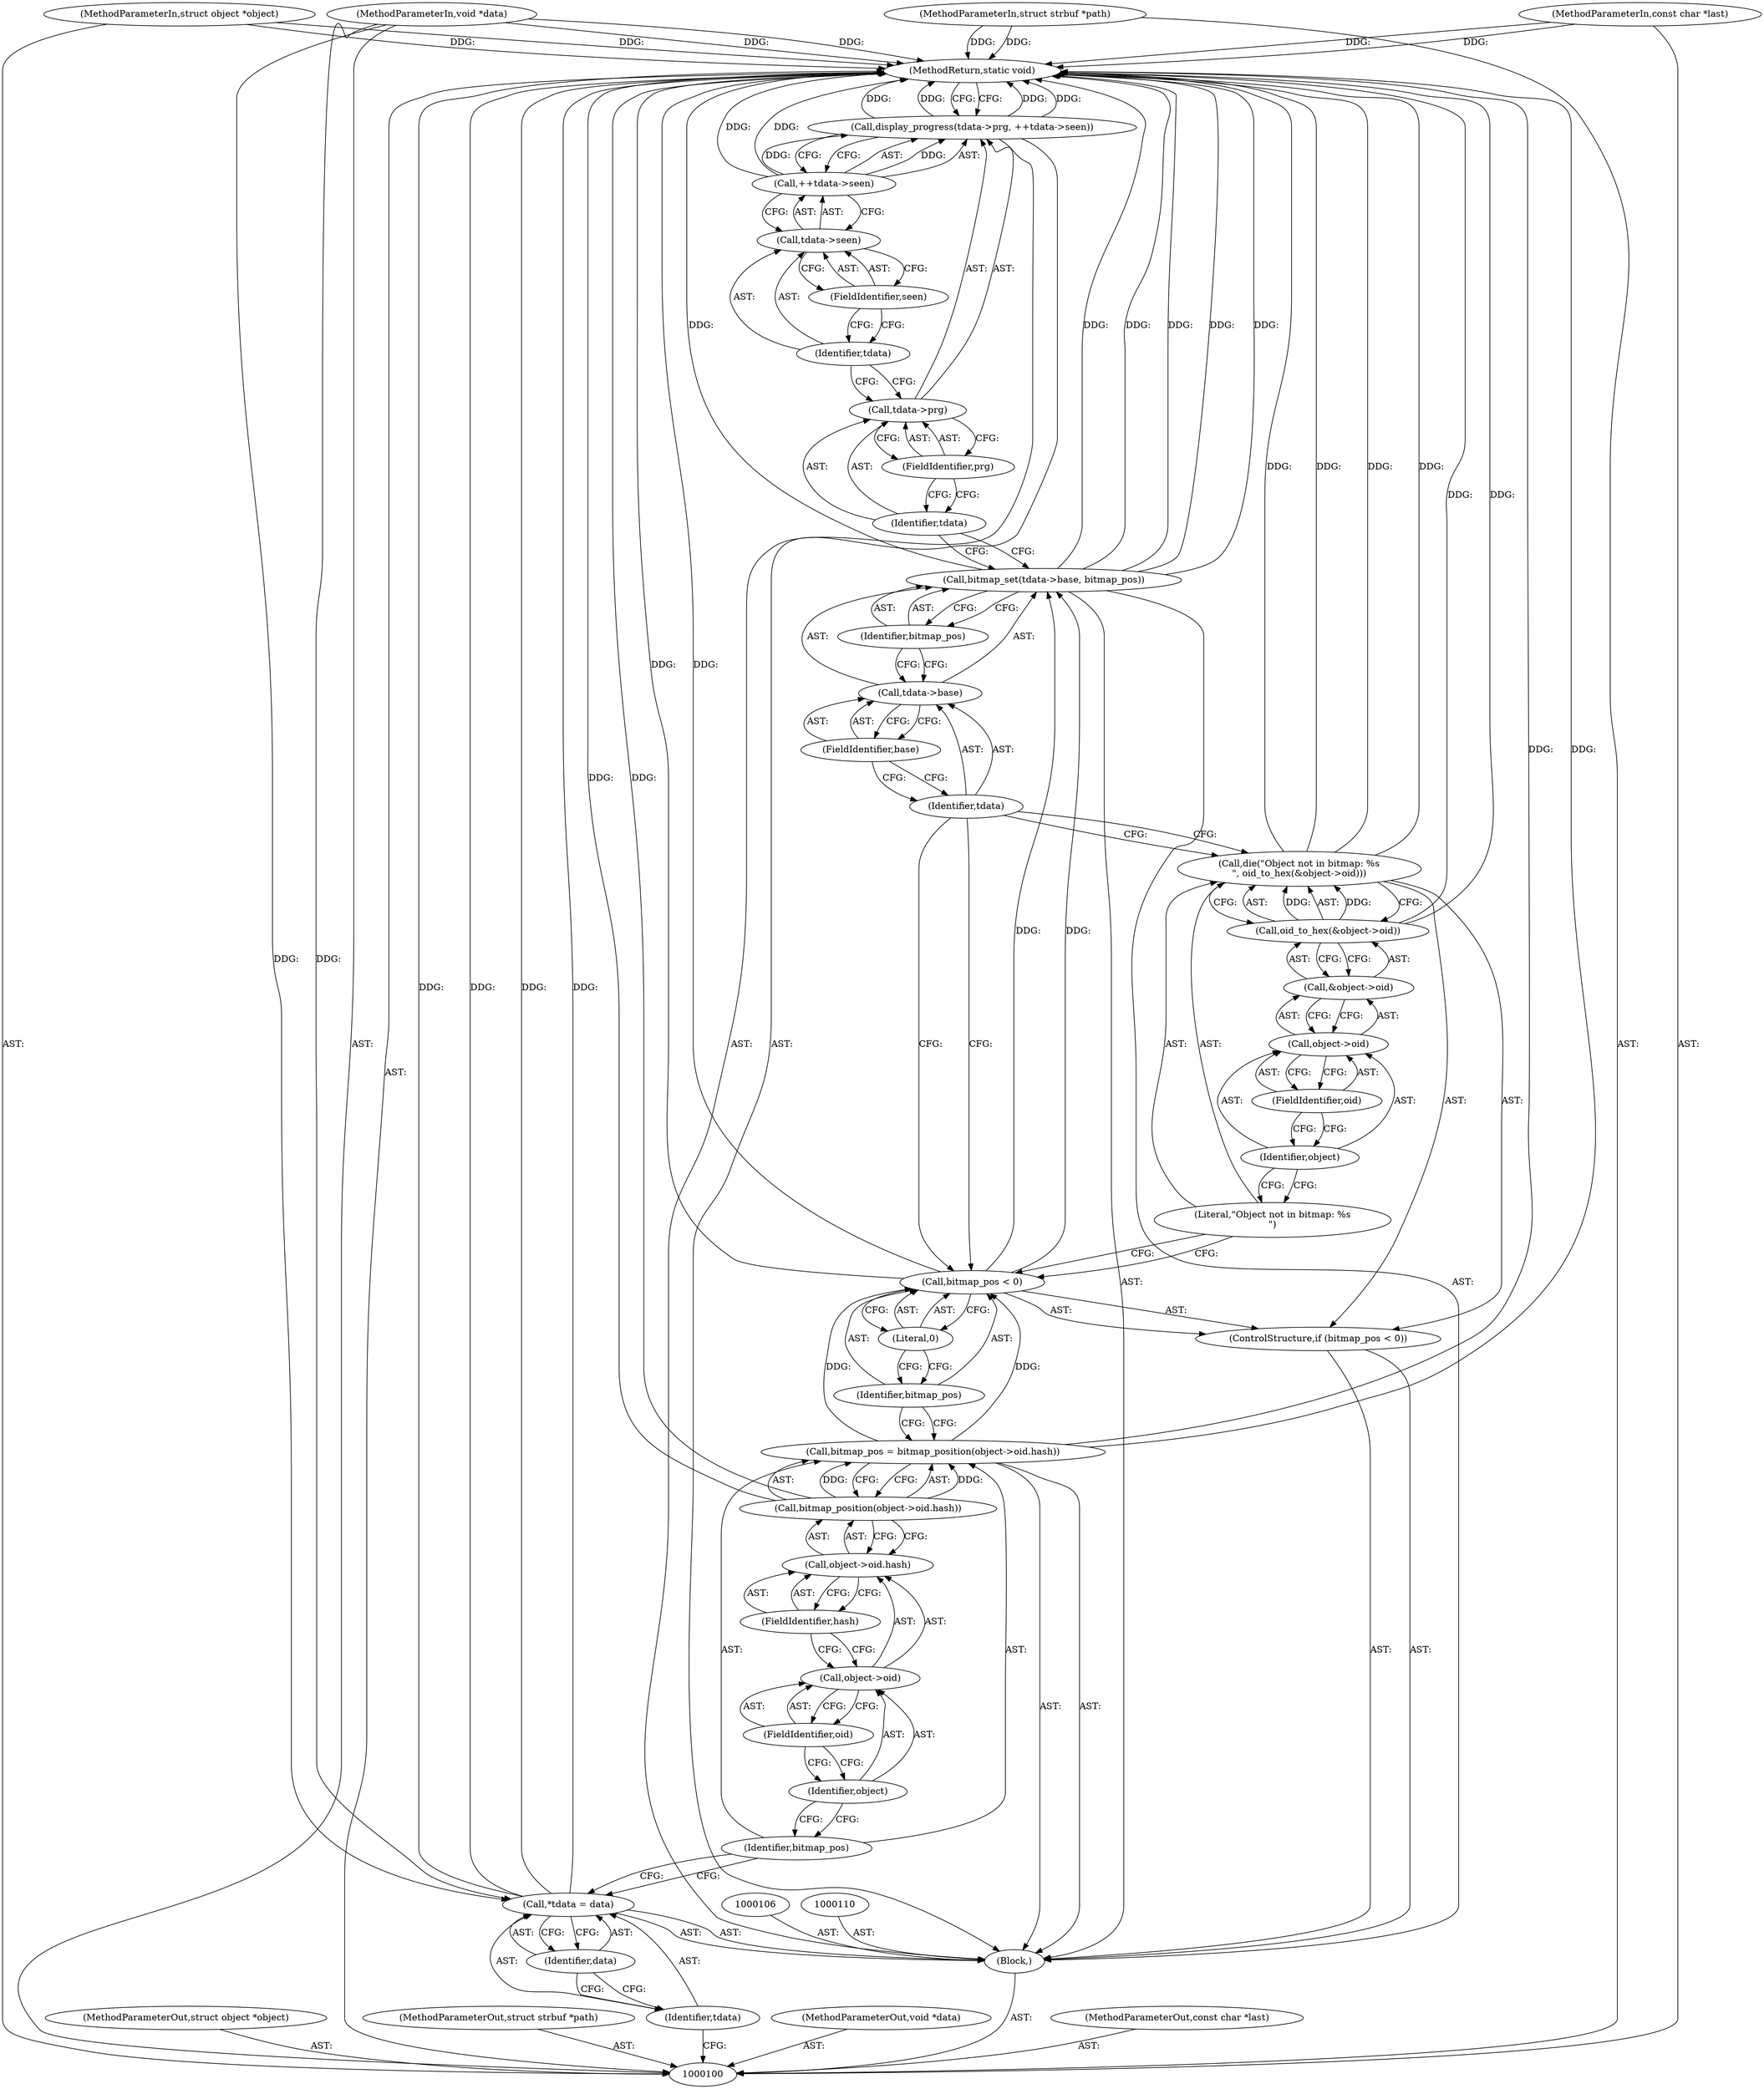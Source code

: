 digraph "1_git_de1e67d0703894cb6ea782e36abb63976ab07e60_8" {
"1000143" [label="(MethodReturn,static void)"];
"1000101" [label="(MethodParameterIn,struct object *object)"];
"1000205" [label="(MethodParameterOut,struct object *object)"];
"1000123" [label="(Call,die(\"Object not in bitmap: %s\n\", oid_to_hex(&object->oid)))"];
"1000125" [label="(Call,oid_to_hex(&object->oid))"];
"1000126" [label="(Call,&object->oid)"];
"1000127" [label="(Call,object->oid)"];
"1000128" [label="(Identifier,object)"];
"1000129" [label="(FieldIdentifier,oid)"];
"1000124" [label="(Literal,\"Object not in bitmap: %s\n\")"];
"1000130" [label="(Call,bitmap_set(tdata->base, bitmap_pos))"];
"1000131" [label="(Call,tdata->base)"];
"1000132" [label="(Identifier,tdata)"];
"1000133" [label="(FieldIdentifier,base)"];
"1000134" [label="(Identifier,bitmap_pos)"];
"1000135" [label="(Call,display_progress(tdata->prg, ++tdata->seen))"];
"1000136" [label="(Call,tdata->prg)"];
"1000137" [label="(Identifier,tdata)"];
"1000138" [label="(FieldIdentifier,prg)"];
"1000139" [label="(Call,++tdata->seen)"];
"1000140" [label="(Call,tdata->seen)"];
"1000141" [label="(Identifier,tdata)"];
"1000142" [label="(FieldIdentifier,seen)"];
"1000102" [label="(MethodParameterIn,struct strbuf *path)"];
"1000206" [label="(MethodParameterOut,struct strbuf *path)"];
"1000104" [label="(MethodParameterIn,void *data)"];
"1000208" [label="(MethodParameterOut,void *data)"];
"1000103" [label="(MethodParameterIn,const char *last)"];
"1000207" [label="(MethodParameterOut,const char *last)"];
"1000105" [label="(Block,)"];
"1000107" [label="(Call,*tdata = data)"];
"1000108" [label="(Identifier,tdata)"];
"1000109" [label="(Identifier,data)"];
"1000111" [label="(Call,bitmap_pos = bitmap_position(object->oid.hash))"];
"1000112" [label="(Identifier,bitmap_pos)"];
"1000113" [label="(Call,bitmap_position(object->oid.hash))"];
"1000114" [label="(Call,object->oid.hash)"];
"1000115" [label="(Call,object->oid)"];
"1000116" [label="(Identifier,object)"];
"1000117" [label="(FieldIdentifier,oid)"];
"1000118" [label="(FieldIdentifier,hash)"];
"1000119" [label="(ControlStructure,if (bitmap_pos < 0))"];
"1000122" [label="(Literal,0)"];
"1000120" [label="(Call,bitmap_pos < 0)"];
"1000121" [label="(Identifier,bitmap_pos)"];
"1000143" -> "1000100"  [label="AST: "];
"1000143" -> "1000135"  [label="CFG: "];
"1000123" -> "1000143"  [label="DDG: "];
"1000123" -> "1000143"  [label="DDG: "];
"1000107" -> "1000143"  [label="DDG: "];
"1000107" -> "1000143"  [label="DDG: "];
"1000104" -> "1000143"  [label="DDG: "];
"1000113" -> "1000143"  [label="DDG: "];
"1000139" -> "1000143"  [label="DDG: "];
"1000102" -> "1000143"  [label="DDG: "];
"1000135" -> "1000143"  [label="DDG: "];
"1000135" -> "1000143"  [label="DDG: "];
"1000130" -> "1000143"  [label="DDG: "];
"1000130" -> "1000143"  [label="DDG: "];
"1000130" -> "1000143"  [label="DDG: "];
"1000125" -> "1000143"  [label="DDG: "];
"1000103" -> "1000143"  [label="DDG: "];
"1000111" -> "1000143"  [label="DDG: "];
"1000101" -> "1000143"  [label="DDG: "];
"1000120" -> "1000143"  [label="DDG: "];
"1000101" -> "1000100"  [label="AST: "];
"1000101" -> "1000143"  [label="DDG: "];
"1000205" -> "1000100"  [label="AST: "];
"1000123" -> "1000119"  [label="AST: "];
"1000123" -> "1000125"  [label="CFG: "];
"1000124" -> "1000123"  [label="AST: "];
"1000125" -> "1000123"  [label="AST: "];
"1000132" -> "1000123"  [label="CFG: "];
"1000123" -> "1000143"  [label="DDG: "];
"1000123" -> "1000143"  [label="DDG: "];
"1000125" -> "1000123"  [label="DDG: "];
"1000125" -> "1000123"  [label="AST: "];
"1000125" -> "1000126"  [label="CFG: "];
"1000126" -> "1000125"  [label="AST: "];
"1000123" -> "1000125"  [label="CFG: "];
"1000125" -> "1000143"  [label="DDG: "];
"1000125" -> "1000123"  [label="DDG: "];
"1000126" -> "1000125"  [label="AST: "];
"1000126" -> "1000127"  [label="CFG: "];
"1000127" -> "1000126"  [label="AST: "];
"1000125" -> "1000126"  [label="CFG: "];
"1000127" -> "1000126"  [label="AST: "];
"1000127" -> "1000129"  [label="CFG: "];
"1000128" -> "1000127"  [label="AST: "];
"1000129" -> "1000127"  [label="AST: "];
"1000126" -> "1000127"  [label="CFG: "];
"1000128" -> "1000127"  [label="AST: "];
"1000128" -> "1000124"  [label="CFG: "];
"1000129" -> "1000128"  [label="CFG: "];
"1000129" -> "1000127"  [label="AST: "];
"1000129" -> "1000128"  [label="CFG: "];
"1000127" -> "1000129"  [label="CFG: "];
"1000124" -> "1000123"  [label="AST: "];
"1000124" -> "1000120"  [label="CFG: "];
"1000128" -> "1000124"  [label="CFG: "];
"1000130" -> "1000105"  [label="AST: "];
"1000130" -> "1000134"  [label="CFG: "];
"1000131" -> "1000130"  [label="AST: "];
"1000134" -> "1000130"  [label="AST: "];
"1000137" -> "1000130"  [label="CFG: "];
"1000130" -> "1000143"  [label="DDG: "];
"1000130" -> "1000143"  [label="DDG: "];
"1000130" -> "1000143"  [label="DDG: "];
"1000120" -> "1000130"  [label="DDG: "];
"1000131" -> "1000130"  [label="AST: "];
"1000131" -> "1000133"  [label="CFG: "];
"1000132" -> "1000131"  [label="AST: "];
"1000133" -> "1000131"  [label="AST: "];
"1000134" -> "1000131"  [label="CFG: "];
"1000132" -> "1000131"  [label="AST: "];
"1000132" -> "1000123"  [label="CFG: "];
"1000132" -> "1000120"  [label="CFG: "];
"1000133" -> "1000132"  [label="CFG: "];
"1000133" -> "1000131"  [label="AST: "];
"1000133" -> "1000132"  [label="CFG: "];
"1000131" -> "1000133"  [label="CFG: "];
"1000134" -> "1000130"  [label="AST: "];
"1000134" -> "1000131"  [label="CFG: "];
"1000130" -> "1000134"  [label="CFG: "];
"1000135" -> "1000105"  [label="AST: "];
"1000135" -> "1000139"  [label="CFG: "];
"1000136" -> "1000135"  [label="AST: "];
"1000139" -> "1000135"  [label="AST: "];
"1000143" -> "1000135"  [label="CFG: "];
"1000135" -> "1000143"  [label="DDG: "];
"1000135" -> "1000143"  [label="DDG: "];
"1000139" -> "1000135"  [label="DDG: "];
"1000136" -> "1000135"  [label="AST: "];
"1000136" -> "1000138"  [label="CFG: "];
"1000137" -> "1000136"  [label="AST: "];
"1000138" -> "1000136"  [label="AST: "];
"1000141" -> "1000136"  [label="CFG: "];
"1000137" -> "1000136"  [label="AST: "];
"1000137" -> "1000130"  [label="CFG: "];
"1000138" -> "1000137"  [label="CFG: "];
"1000138" -> "1000136"  [label="AST: "];
"1000138" -> "1000137"  [label="CFG: "];
"1000136" -> "1000138"  [label="CFG: "];
"1000139" -> "1000135"  [label="AST: "];
"1000139" -> "1000140"  [label="CFG: "];
"1000140" -> "1000139"  [label="AST: "];
"1000135" -> "1000139"  [label="CFG: "];
"1000139" -> "1000143"  [label="DDG: "];
"1000139" -> "1000135"  [label="DDG: "];
"1000140" -> "1000139"  [label="AST: "];
"1000140" -> "1000142"  [label="CFG: "];
"1000141" -> "1000140"  [label="AST: "];
"1000142" -> "1000140"  [label="AST: "];
"1000139" -> "1000140"  [label="CFG: "];
"1000141" -> "1000140"  [label="AST: "];
"1000141" -> "1000136"  [label="CFG: "];
"1000142" -> "1000141"  [label="CFG: "];
"1000142" -> "1000140"  [label="AST: "];
"1000142" -> "1000141"  [label="CFG: "];
"1000140" -> "1000142"  [label="CFG: "];
"1000102" -> "1000100"  [label="AST: "];
"1000102" -> "1000143"  [label="DDG: "];
"1000206" -> "1000100"  [label="AST: "];
"1000104" -> "1000100"  [label="AST: "];
"1000104" -> "1000143"  [label="DDG: "];
"1000104" -> "1000107"  [label="DDG: "];
"1000208" -> "1000100"  [label="AST: "];
"1000103" -> "1000100"  [label="AST: "];
"1000103" -> "1000143"  [label="DDG: "];
"1000207" -> "1000100"  [label="AST: "];
"1000105" -> "1000100"  [label="AST: "];
"1000106" -> "1000105"  [label="AST: "];
"1000107" -> "1000105"  [label="AST: "];
"1000110" -> "1000105"  [label="AST: "];
"1000111" -> "1000105"  [label="AST: "];
"1000119" -> "1000105"  [label="AST: "];
"1000130" -> "1000105"  [label="AST: "];
"1000135" -> "1000105"  [label="AST: "];
"1000107" -> "1000105"  [label="AST: "];
"1000107" -> "1000109"  [label="CFG: "];
"1000108" -> "1000107"  [label="AST: "];
"1000109" -> "1000107"  [label="AST: "];
"1000112" -> "1000107"  [label="CFG: "];
"1000107" -> "1000143"  [label="DDG: "];
"1000107" -> "1000143"  [label="DDG: "];
"1000104" -> "1000107"  [label="DDG: "];
"1000108" -> "1000107"  [label="AST: "];
"1000108" -> "1000100"  [label="CFG: "];
"1000109" -> "1000108"  [label="CFG: "];
"1000109" -> "1000107"  [label="AST: "];
"1000109" -> "1000108"  [label="CFG: "];
"1000107" -> "1000109"  [label="CFG: "];
"1000111" -> "1000105"  [label="AST: "];
"1000111" -> "1000113"  [label="CFG: "];
"1000112" -> "1000111"  [label="AST: "];
"1000113" -> "1000111"  [label="AST: "];
"1000121" -> "1000111"  [label="CFG: "];
"1000111" -> "1000143"  [label="DDG: "];
"1000113" -> "1000111"  [label="DDG: "];
"1000111" -> "1000120"  [label="DDG: "];
"1000112" -> "1000111"  [label="AST: "];
"1000112" -> "1000107"  [label="CFG: "];
"1000116" -> "1000112"  [label="CFG: "];
"1000113" -> "1000111"  [label="AST: "];
"1000113" -> "1000114"  [label="CFG: "];
"1000114" -> "1000113"  [label="AST: "];
"1000111" -> "1000113"  [label="CFG: "];
"1000113" -> "1000143"  [label="DDG: "];
"1000113" -> "1000111"  [label="DDG: "];
"1000114" -> "1000113"  [label="AST: "];
"1000114" -> "1000118"  [label="CFG: "];
"1000115" -> "1000114"  [label="AST: "];
"1000118" -> "1000114"  [label="AST: "];
"1000113" -> "1000114"  [label="CFG: "];
"1000115" -> "1000114"  [label="AST: "];
"1000115" -> "1000117"  [label="CFG: "];
"1000116" -> "1000115"  [label="AST: "];
"1000117" -> "1000115"  [label="AST: "];
"1000118" -> "1000115"  [label="CFG: "];
"1000116" -> "1000115"  [label="AST: "];
"1000116" -> "1000112"  [label="CFG: "];
"1000117" -> "1000116"  [label="CFG: "];
"1000117" -> "1000115"  [label="AST: "];
"1000117" -> "1000116"  [label="CFG: "];
"1000115" -> "1000117"  [label="CFG: "];
"1000118" -> "1000114"  [label="AST: "];
"1000118" -> "1000115"  [label="CFG: "];
"1000114" -> "1000118"  [label="CFG: "];
"1000119" -> "1000105"  [label="AST: "];
"1000120" -> "1000119"  [label="AST: "];
"1000123" -> "1000119"  [label="AST: "];
"1000122" -> "1000120"  [label="AST: "];
"1000122" -> "1000121"  [label="CFG: "];
"1000120" -> "1000122"  [label="CFG: "];
"1000120" -> "1000119"  [label="AST: "];
"1000120" -> "1000122"  [label="CFG: "];
"1000121" -> "1000120"  [label="AST: "];
"1000122" -> "1000120"  [label="AST: "];
"1000124" -> "1000120"  [label="CFG: "];
"1000132" -> "1000120"  [label="CFG: "];
"1000120" -> "1000143"  [label="DDG: "];
"1000111" -> "1000120"  [label="DDG: "];
"1000120" -> "1000130"  [label="DDG: "];
"1000121" -> "1000120"  [label="AST: "];
"1000121" -> "1000111"  [label="CFG: "];
"1000122" -> "1000121"  [label="CFG: "];
}
